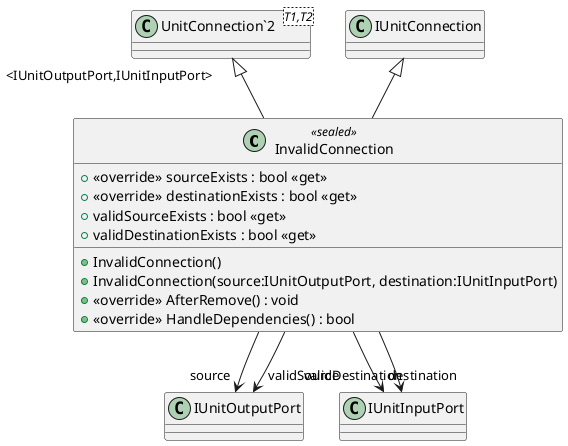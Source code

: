 @startuml
class InvalidConnection <<sealed>> {
    + InvalidConnection()
    + InvalidConnection(source:IUnitOutputPort, destination:IUnitInputPort)
    + <<override>> AfterRemove() : void
    + <<override>> sourceExists : bool <<get>>
    + <<override>> destinationExists : bool <<get>>
    + validSourceExists : bool <<get>>
    + validDestinationExists : bool <<get>>
    + <<override>> HandleDependencies() : bool
}
class "UnitConnection`2"<T1,T2> {
}
"UnitConnection`2" "<IUnitOutputPort,IUnitInputPort>" <|-- InvalidConnection
IUnitConnection <|-- InvalidConnection
InvalidConnection --> "source" IUnitOutputPort
InvalidConnection --> "destination" IUnitInputPort
InvalidConnection --> "validSource" IUnitOutputPort
InvalidConnection --> "validDestination" IUnitInputPort
@enduml
